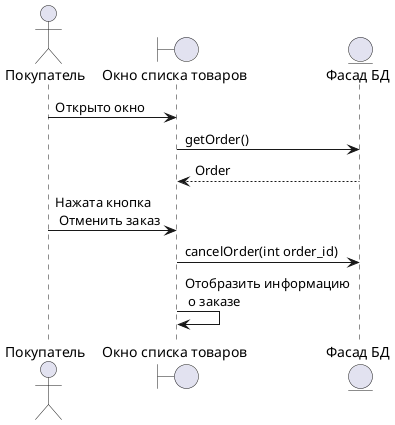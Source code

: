 @startuml Диаграмма последовательности отмены заказа

actor Buyer as "Покупатель"

boundary order_window as "Окно списка товаров"

entity facade as "Фасад БД"

Buyer -> order_window : Открыто окно

order_window -> facade : getOrder()
facade --> order_window : Order

Buyer -> order_window : Нажата кнопка \n Отменить заказ

order_window -> facade : cancelOrder(int order_id)

order_window -> order_window : Отобразить информацию \n о заказе

@enduml
